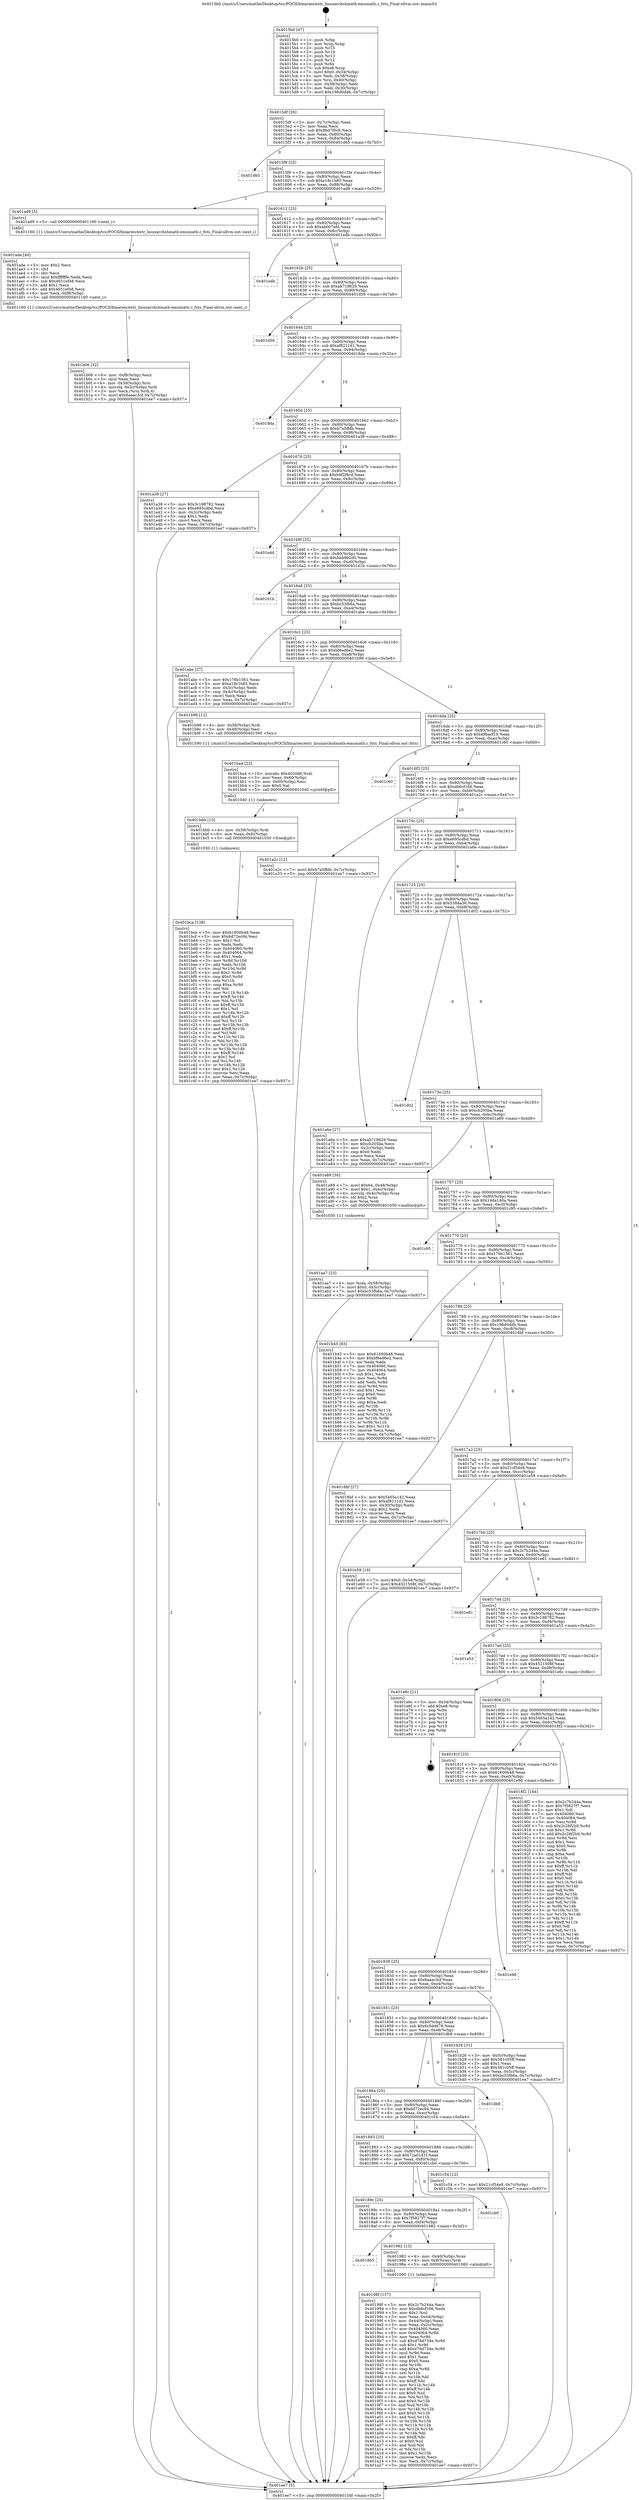 digraph "0x4015b0" {
  label = "0x4015b0 (/mnt/c/Users/mathe/Desktop/tcc/POCII/binaries/extr_linuxarchshmath-emumath.c_fsts_Final-ollvm.out::main(0))"
  labelloc = "t"
  node[shape=record]

  Entry [label="",width=0.3,height=0.3,shape=circle,fillcolor=black,style=filled]
  "0x4015df" [label="{
     0x4015df [26]\l
     | [instrs]\l
     &nbsp;&nbsp;0x4015df \<+3\>: mov -0x7c(%rbp),%eax\l
     &nbsp;&nbsp;0x4015e2 \<+2\>: mov %eax,%ecx\l
     &nbsp;&nbsp;0x4015e4 \<+6\>: sub $0x9bd7f0c9,%ecx\l
     &nbsp;&nbsp;0x4015ea \<+3\>: mov %eax,-0x80(%rbp)\l
     &nbsp;&nbsp;0x4015ed \<+6\>: mov %ecx,-0x84(%rbp)\l
     &nbsp;&nbsp;0x4015f3 \<+6\>: je 0000000000401d65 \<main+0x7b5\>\l
  }"]
  "0x401d65" [label="{
     0x401d65\l
  }", style=dashed]
  "0x4015f9" [label="{
     0x4015f9 [25]\l
     | [instrs]\l
     &nbsp;&nbsp;0x4015f9 \<+5\>: jmp 00000000004015fe \<main+0x4e\>\l
     &nbsp;&nbsp;0x4015fe \<+3\>: mov -0x80(%rbp),%eax\l
     &nbsp;&nbsp;0x401601 \<+5\>: sub $0xa18c1b85,%eax\l
     &nbsp;&nbsp;0x401606 \<+6\>: mov %eax,-0x88(%rbp)\l
     &nbsp;&nbsp;0x40160c \<+6\>: je 0000000000401ad9 \<main+0x529\>\l
  }"]
  Exit [label="",width=0.3,height=0.3,shape=circle,fillcolor=black,style=filled,peripheries=2]
  "0x401ad9" [label="{
     0x401ad9 [5]\l
     | [instrs]\l
     &nbsp;&nbsp;0x401ad9 \<+5\>: call 0000000000401160 \<next_i\>\l
     | [calls]\l
     &nbsp;&nbsp;0x401160 \{1\} (/mnt/c/Users/mathe/Desktop/tcc/POCII/binaries/extr_linuxarchshmath-emumath.c_fsts_Final-ollvm.out::next_i)\l
  }"]
  "0x401612" [label="{
     0x401612 [25]\l
     | [instrs]\l
     &nbsp;&nbsp;0x401612 \<+5\>: jmp 0000000000401617 \<main+0x67\>\l
     &nbsp;&nbsp;0x401617 \<+3\>: mov -0x80(%rbp),%eax\l
     &nbsp;&nbsp;0x40161a \<+5\>: sub $0xab007efd,%eax\l
     &nbsp;&nbsp;0x40161f \<+6\>: mov %eax,-0x8c(%rbp)\l
     &nbsp;&nbsp;0x401625 \<+6\>: je 0000000000401edb \<main+0x92b\>\l
  }"]
  "0x401bca" [label="{
     0x401bca [138]\l
     | [instrs]\l
     &nbsp;&nbsp;0x401bca \<+5\>: mov $0x61600b48,%eax\l
     &nbsp;&nbsp;0x401bcf \<+5\>: mov $0x6d72ec94,%esi\l
     &nbsp;&nbsp;0x401bd4 \<+2\>: mov $0x1,%cl\l
     &nbsp;&nbsp;0x401bd6 \<+2\>: xor %edx,%edx\l
     &nbsp;&nbsp;0x401bd8 \<+8\>: mov 0x404060,%r8d\l
     &nbsp;&nbsp;0x401be0 \<+8\>: mov 0x404064,%r9d\l
     &nbsp;&nbsp;0x401be8 \<+3\>: sub $0x1,%edx\l
     &nbsp;&nbsp;0x401beb \<+3\>: mov %r8d,%r10d\l
     &nbsp;&nbsp;0x401bee \<+3\>: add %edx,%r10d\l
     &nbsp;&nbsp;0x401bf1 \<+4\>: imul %r10d,%r8d\l
     &nbsp;&nbsp;0x401bf5 \<+4\>: and $0x1,%r8d\l
     &nbsp;&nbsp;0x401bf9 \<+4\>: cmp $0x0,%r8d\l
     &nbsp;&nbsp;0x401bfd \<+4\>: sete %r11b\l
     &nbsp;&nbsp;0x401c01 \<+4\>: cmp $0xa,%r9d\l
     &nbsp;&nbsp;0x401c05 \<+3\>: setl %bl\l
     &nbsp;&nbsp;0x401c08 \<+3\>: mov %r11b,%r14b\l
     &nbsp;&nbsp;0x401c0b \<+4\>: xor $0xff,%r14b\l
     &nbsp;&nbsp;0x401c0f \<+3\>: mov %bl,%r15b\l
     &nbsp;&nbsp;0x401c12 \<+4\>: xor $0xff,%r15b\l
     &nbsp;&nbsp;0x401c16 \<+3\>: xor $0x1,%cl\l
     &nbsp;&nbsp;0x401c19 \<+3\>: mov %r14b,%r12b\l
     &nbsp;&nbsp;0x401c1c \<+4\>: and $0xff,%r12b\l
     &nbsp;&nbsp;0x401c20 \<+3\>: and %cl,%r11b\l
     &nbsp;&nbsp;0x401c23 \<+3\>: mov %r15b,%r13b\l
     &nbsp;&nbsp;0x401c26 \<+4\>: and $0xff,%r13b\l
     &nbsp;&nbsp;0x401c2a \<+2\>: and %cl,%bl\l
     &nbsp;&nbsp;0x401c2c \<+3\>: or %r11b,%r12b\l
     &nbsp;&nbsp;0x401c2f \<+3\>: or %bl,%r13b\l
     &nbsp;&nbsp;0x401c32 \<+3\>: xor %r13b,%r12b\l
     &nbsp;&nbsp;0x401c35 \<+3\>: or %r15b,%r14b\l
     &nbsp;&nbsp;0x401c38 \<+4\>: xor $0xff,%r14b\l
     &nbsp;&nbsp;0x401c3c \<+3\>: or $0x1,%cl\l
     &nbsp;&nbsp;0x401c3f \<+3\>: and %cl,%r14b\l
     &nbsp;&nbsp;0x401c42 \<+3\>: or %r14b,%r12b\l
     &nbsp;&nbsp;0x401c45 \<+4\>: test $0x1,%r12b\l
     &nbsp;&nbsp;0x401c49 \<+3\>: cmovne %esi,%eax\l
     &nbsp;&nbsp;0x401c4c \<+3\>: mov %eax,-0x7c(%rbp)\l
     &nbsp;&nbsp;0x401c4f \<+5\>: jmp 0000000000401ee7 \<main+0x937\>\l
  }"]
  "0x401edb" [label="{
     0x401edb\l
  }", style=dashed]
  "0x40162b" [label="{
     0x40162b [25]\l
     | [instrs]\l
     &nbsp;&nbsp;0x40162b \<+5\>: jmp 0000000000401630 \<main+0x80\>\l
     &nbsp;&nbsp;0x401630 \<+3\>: mov -0x80(%rbp),%eax\l
     &nbsp;&nbsp;0x401633 \<+5\>: sub $0xab718629,%eax\l
     &nbsp;&nbsp;0x401638 \<+6\>: mov %eax,-0x90(%rbp)\l
     &nbsp;&nbsp;0x40163e \<+6\>: je 0000000000401d59 \<main+0x7a9\>\l
  }"]
  "0x401bbb" [label="{
     0x401bbb [15]\l
     | [instrs]\l
     &nbsp;&nbsp;0x401bbb \<+4\>: mov -0x58(%rbp),%rdi\l
     &nbsp;&nbsp;0x401bbf \<+6\>: mov %eax,-0xfc(%rbp)\l
     &nbsp;&nbsp;0x401bc5 \<+5\>: call 0000000000401030 \<free@plt\>\l
     | [calls]\l
     &nbsp;&nbsp;0x401030 \{1\} (unknown)\l
  }"]
  "0x401d59" [label="{
     0x401d59\l
  }", style=dashed]
  "0x401644" [label="{
     0x401644 [25]\l
     | [instrs]\l
     &nbsp;&nbsp;0x401644 \<+5\>: jmp 0000000000401649 \<main+0x99\>\l
     &nbsp;&nbsp;0x401649 \<+3\>: mov -0x80(%rbp),%eax\l
     &nbsp;&nbsp;0x40164c \<+5\>: sub $0xaf8211d1,%eax\l
     &nbsp;&nbsp;0x401651 \<+6\>: mov %eax,-0x94(%rbp)\l
     &nbsp;&nbsp;0x401657 \<+6\>: je 00000000004018da \<main+0x32a\>\l
  }"]
  "0x401ba4" [label="{
     0x401ba4 [23]\l
     | [instrs]\l
     &nbsp;&nbsp;0x401ba4 \<+10\>: movabs $0x4020d6,%rdi\l
     &nbsp;&nbsp;0x401bae \<+3\>: mov %eax,-0x60(%rbp)\l
     &nbsp;&nbsp;0x401bb1 \<+3\>: mov -0x60(%rbp),%esi\l
     &nbsp;&nbsp;0x401bb4 \<+2\>: mov $0x0,%al\l
     &nbsp;&nbsp;0x401bb6 \<+5\>: call 0000000000401040 \<printf@plt\>\l
     | [calls]\l
     &nbsp;&nbsp;0x401040 \{1\} (unknown)\l
  }"]
  "0x4018da" [label="{
     0x4018da\l
  }", style=dashed]
  "0x40165d" [label="{
     0x40165d [25]\l
     | [instrs]\l
     &nbsp;&nbsp;0x40165d \<+5\>: jmp 0000000000401662 \<main+0xb2\>\l
     &nbsp;&nbsp;0x401662 \<+3\>: mov -0x80(%rbp),%eax\l
     &nbsp;&nbsp;0x401665 \<+5\>: sub $0xb7a5ffdb,%eax\l
     &nbsp;&nbsp;0x40166a \<+6\>: mov %eax,-0x98(%rbp)\l
     &nbsp;&nbsp;0x401670 \<+6\>: je 0000000000401a38 \<main+0x488\>\l
  }"]
  "0x401b06" [label="{
     0x401b06 [32]\l
     | [instrs]\l
     &nbsp;&nbsp;0x401b06 \<+6\>: mov -0xf8(%rbp),%ecx\l
     &nbsp;&nbsp;0x401b0c \<+3\>: imul %eax,%ecx\l
     &nbsp;&nbsp;0x401b0f \<+4\>: mov -0x58(%rbp),%rsi\l
     &nbsp;&nbsp;0x401b13 \<+4\>: movslq -0x5c(%rbp),%rdi\l
     &nbsp;&nbsp;0x401b17 \<+3\>: mov %ecx,(%rsi,%rdi,4)\l
     &nbsp;&nbsp;0x401b1a \<+7\>: movl $0x6aaac3cf,-0x7c(%rbp)\l
     &nbsp;&nbsp;0x401b21 \<+5\>: jmp 0000000000401ee7 \<main+0x937\>\l
  }"]
  "0x401a38" [label="{
     0x401a38 [27]\l
     | [instrs]\l
     &nbsp;&nbsp;0x401a38 \<+5\>: mov $0x3c198782,%eax\l
     &nbsp;&nbsp;0x401a3d \<+5\>: mov $0xe695cdbd,%ecx\l
     &nbsp;&nbsp;0x401a42 \<+3\>: mov -0x2c(%rbp),%edx\l
     &nbsp;&nbsp;0x401a45 \<+3\>: cmp $0x1,%edx\l
     &nbsp;&nbsp;0x401a48 \<+3\>: cmovl %ecx,%eax\l
     &nbsp;&nbsp;0x401a4b \<+3\>: mov %eax,-0x7c(%rbp)\l
     &nbsp;&nbsp;0x401a4e \<+5\>: jmp 0000000000401ee7 \<main+0x937\>\l
  }"]
  "0x401676" [label="{
     0x401676 [25]\l
     | [instrs]\l
     &nbsp;&nbsp;0x401676 \<+5\>: jmp 000000000040167b \<main+0xcb\>\l
     &nbsp;&nbsp;0x40167b \<+3\>: mov -0x80(%rbp),%eax\l
     &nbsp;&nbsp;0x40167e \<+5\>: sub $0xb9f2f6cd,%eax\l
     &nbsp;&nbsp;0x401683 \<+6\>: mov %eax,-0x9c(%rbp)\l
     &nbsp;&nbsp;0x401689 \<+6\>: je 0000000000401e4d \<main+0x89d\>\l
  }"]
  "0x401ade" [label="{
     0x401ade [40]\l
     | [instrs]\l
     &nbsp;&nbsp;0x401ade \<+5\>: mov $0x2,%ecx\l
     &nbsp;&nbsp;0x401ae3 \<+1\>: cltd\l
     &nbsp;&nbsp;0x401ae4 \<+2\>: idiv %ecx\l
     &nbsp;&nbsp;0x401ae6 \<+6\>: imul $0xfffffffe,%edx,%ecx\l
     &nbsp;&nbsp;0x401aec \<+6\>: sub $0x4651ef48,%ecx\l
     &nbsp;&nbsp;0x401af2 \<+3\>: add $0x1,%ecx\l
     &nbsp;&nbsp;0x401af5 \<+6\>: add $0x4651ef48,%ecx\l
     &nbsp;&nbsp;0x401afb \<+6\>: mov %ecx,-0xf8(%rbp)\l
     &nbsp;&nbsp;0x401b01 \<+5\>: call 0000000000401160 \<next_i\>\l
     | [calls]\l
     &nbsp;&nbsp;0x401160 \{1\} (/mnt/c/Users/mathe/Desktop/tcc/POCII/binaries/extr_linuxarchshmath-emumath.c_fsts_Final-ollvm.out::next_i)\l
  }"]
  "0x401e4d" [label="{
     0x401e4d\l
  }", style=dashed]
  "0x40168f" [label="{
     0x40168f [25]\l
     | [instrs]\l
     &nbsp;&nbsp;0x40168f \<+5\>: jmp 0000000000401694 \<main+0xe4\>\l
     &nbsp;&nbsp;0x401694 \<+3\>: mov -0x80(%rbp),%eax\l
     &nbsp;&nbsp;0x401697 \<+5\>: sub $0xbbb9b2d0,%eax\l
     &nbsp;&nbsp;0x40169c \<+6\>: mov %eax,-0xa0(%rbp)\l
     &nbsp;&nbsp;0x4016a2 \<+6\>: je 0000000000401d1b \<main+0x76b\>\l
  }"]
  "0x401aa7" [label="{
     0x401aa7 [23]\l
     | [instrs]\l
     &nbsp;&nbsp;0x401aa7 \<+4\>: mov %rax,-0x58(%rbp)\l
     &nbsp;&nbsp;0x401aab \<+7\>: movl $0x0,-0x5c(%rbp)\l
     &nbsp;&nbsp;0x401ab2 \<+7\>: movl $0xbc53fb6a,-0x7c(%rbp)\l
     &nbsp;&nbsp;0x401ab9 \<+5\>: jmp 0000000000401ee7 \<main+0x937\>\l
  }"]
  "0x401d1b" [label="{
     0x401d1b\l
  }", style=dashed]
  "0x4016a8" [label="{
     0x4016a8 [25]\l
     | [instrs]\l
     &nbsp;&nbsp;0x4016a8 \<+5\>: jmp 00000000004016ad \<main+0xfd\>\l
     &nbsp;&nbsp;0x4016ad \<+3\>: mov -0x80(%rbp),%eax\l
     &nbsp;&nbsp;0x4016b0 \<+5\>: sub $0xbc53fb6a,%eax\l
     &nbsp;&nbsp;0x4016b5 \<+6\>: mov %eax,-0xa4(%rbp)\l
     &nbsp;&nbsp;0x4016bb \<+6\>: je 0000000000401abe \<main+0x50e\>\l
  }"]
  "0x40198f" [label="{
     0x40198f [157]\l
     | [instrs]\l
     &nbsp;&nbsp;0x40198f \<+5\>: mov $0x2c7b244a,%ecx\l
     &nbsp;&nbsp;0x401994 \<+5\>: mov $0xdb6cf166,%edx\l
     &nbsp;&nbsp;0x401999 \<+3\>: mov $0x1,%sil\l
     &nbsp;&nbsp;0x40199c \<+3\>: mov %eax,-0x44(%rbp)\l
     &nbsp;&nbsp;0x40199f \<+3\>: mov -0x44(%rbp),%eax\l
     &nbsp;&nbsp;0x4019a2 \<+3\>: mov %eax,-0x2c(%rbp)\l
     &nbsp;&nbsp;0x4019a5 \<+7\>: mov 0x404060,%eax\l
     &nbsp;&nbsp;0x4019ac \<+8\>: mov 0x404064,%r8d\l
     &nbsp;&nbsp;0x4019b4 \<+3\>: mov %eax,%r9d\l
     &nbsp;&nbsp;0x4019b7 \<+7\>: sub $0xd78d734e,%r9d\l
     &nbsp;&nbsp;0x4019be \<+4\>: sub $0x1,%r9d\l
     &nbsp;&nbsp;0x4019c2 \<+7\>: add $0xd78d734e,%r9d\l
     &nbsp;&nbsp;0x4019c9 \<+4\>: imul %r9d,%eax\l
     &nbsp;&nbsp;0x4019cd \<+3\>: and $0x1,%eax\l
     &nbsp;&nbsp;0x4019d0 \<+3\>: cmp $0x0,%eax\l
     &nbsp;&nbsp;0x4019d3 \<+4\>: sete %r10b\l
     &nbsp;&nbsp;0x4019d7 \<+4\>: cmp $0xa,%r8d\l
     &nbsp;&nbsp;0x4019db \<+4\>: setl %r11b\l
     &nbsp;&nbsp;0x4019df \<+3\>: mov %r10b,%bl\l
     &nbsp;&nbsp;0x4019e2 \<+3\>: xor $0xff,%bl\l
     &nbsp;&nbsp;0x4019e5 \<+3\>: mov %r11b,%r14b\l
     &nbsp;&nbsp;0x4019e8 \<+4\>: xor $0xff,%r14b\l
     &nbsp;&nbsp;0x4019ec \<+4\>: xor $0x0,%sil\l
     &nbsp;&nbsp;0x4019f0 \<+3\>: mov %bl,%r15b\l
     &nbsp;&nbsp;0x4019f3 \<+4\>: and $0x0,%r15b\l
     &nbsp;&nbsp;0x4019f7 \<+3\>: and %sil,%r10b\l
     &nbsp;&nbsp;0x4019fa \<+3\>: mov %r14b,%r12b\l
     &nbsp;&nbsp;0x4019fd \<+4\>: and $0x0,%r12b\l
     &nbsp;&nbsp;0x401a01 \<+3\>: and %sil,%r11b\l
     &nbsp;&nbsp;0x401a04 \<+3\>: or %r10b,%r15b\l
     &nbsp;&nbsp;0x401a07 \<+3\>: or %r11b,%r12b\l
     &nbsp;&nbsp;0x401a0a \<+3\>: xor %r12b,%r15b\l
     &nbsp;&nbsp;0x401a0d \<+3\>: or %r14b,%bl\l
     &nbsp;&nbsp;0x401a10 \<+3\>: xor $0xff,%bl\l
     &nbsp;&nbsp;0x401a13 \<+4\>: or $0x0,%sil\l
     &nbsp;&nbsp;0x401a17 \<+3\>: and %sil,%bl\l
     &nbsp;&nbsp;0x401a1a \<+3\>: or %bl,%r15b\l
     &nbsp;&nbsp;0x401a1d \<+4\>: test $0x1,%r15b\l
     &nbsp;&nbsp;0x401a21 \<+3\>: cmovne %edx,%ecx\l
     &nbsp;&nbsp;0x401a24 \<+3\>: mov %ecx,-0x7c(%rbp)\l
     &nbsp;&nbsp;0x401a27 \<+5\>: jmp 0000000000401ee7 \<main+0x937\>\l
  }"]
  "0x401abe" [label="{
     0x401abe [27]\l
     | [instrs]\l
     &nbsp;&nbsp;0x401abe \<+5\>: mov $0x176b1561,%eax\l
     &nbsp;&nbsp;0x401ac3 \<+5\>: mov $0xa18c1b85,%ecx\l
     &nbsp;&nbsp;0x401ac8 \<+3\>: mov -0x5c(%rbp),%edx\l
     &nbsp;&nbsp;0x401acb \<+3\>: cmp -0x4c(%rbp),%edx\l
     &nbsp;&nbsp;0x401ace \<+3\>: cmovl %ecx,%eax\l
     &nbsp;&nbsp;0x401ad1 \<+3\>: mov %eax,-0x7c(%rbp)\l
     &nbsp;&nbsp;0x401ad4 \<+5\>: jmp 0000000000401ee7 \<main+0x937\>\l
  }"]
  "0x4016c1" [label="{
     0x4016c1 [25]\l
     | [instrs]\l
     &nbsp;&nbsp;0x4016c1 \<+5\>: jmp 00000000004016c6 \<main+0x116\>\l
     &nbsp;&nbsp;0x4016c6 \<+3\>: mov -0x80(%rbp),%eax\l
     &nbsp;&nbsp;0x4016c9 \<+5\>: sub $0xbf6ed6e2,%eax\l
     &nbsp;&nbsp;0x4016ce \<+6\>: mov %eax,-0xa8(%rbp)\l
     &nbsp;&nbsp;0x4016d4 \<+6\>: je 0000000000401b98 \<main+0x5e8\>\l
  }"]
  "0x4018b5" [label="{
     0x4018b5\l
  }", style=dashed]
  "0x401b98" [label="{
     0x401b98 [12]\l
     | [instrs]\l
     &nbsp;&nbsp;0x401b98 \<+4\>: mov -0x58(%rbp),%rdi\l
     &nbsp;&nbsp;0x401b9c \<+3\>: mov -0x48(%rbp),%esi\l
     &nbsp;&nbsp;0x401b9f \<+5\>: call 0000000000401590 \<fsts\>\l
     | [calls]\l
     &nbsp;&nbsp;0x401590 \{1\} (/mnt/c/Users/mathe/Desktop/tcc/POCII/binaries/extr_linuxarchshmath-emumath.c_fsts_Final-ollvm.out::fsts)\l
  }"]
  "0x4016da" [label="{
     0x4016da [25]\l
     | [instrs]\l
     &nbsp;&nbsp;0x4016da \<+5\>: jmp 00000000004016df \<main+0x12f\>\l
     &nbsp;&nbsp;0x4016df \<+3\>: mov -0x80(%rbp),%eax\l
     &nbsp;&nbsp;0x4016e2 \<+5\>: sub $0xd9bacf19,%eax\l
     &nbsp;&nbsp;0x4016e7 \<+6\>: mov %eax,-0xac(%rbp)\l
     &nbsp;&nbsp;0x4016ed \<+6\>: je 0000000000401c60 \<main+0x6b0\>\l
  }"]
  "0x401982" [label="{
     0x401982 [13]\l
     | [instrs]\l
     &nbsp;&nbsp;0x401982 \<+4\>: mov -0x40(%rbp),%rax\l
     &nbsp;&nbsp;0x401986 \<+4\>: mov 0x8(%rax),%rdi\l
     &nbsp;&nbsp;0x40198a \<+5\>: call 0000000000401060 \<atoi@plt\>\l
     | [calls]\l
     &nbsp;&nbsp;0x401060 \{1\} (unknown)\l
  }"]
  "0x401c60" [label="{
     0x401c60\l
  }", style=dashed]
  "0x4016f3" [label="{
     0x4016f3 [25]\l
     | [instrs]\l
     &nbsp;&nbsp;0x4016f3 \<+5\>: jmp 00000000004016f8 \<main+0x148\>\l
     &nbsp;&nbsp;0x4016f8 \<+3\>: mov -0x80(%rbp),%eax\l
     &nbsp;&nbsp;0x4016fb \<+5\>: sub $0xdb6cf166,%eax\l
     &nbsp;&nbsp;0x401700 \<+6\>: mov %eax,-0xb0(%rbp)\l
     &nbsp;&nbsp;0x401706 \<+6\>: je 0000000000401a2c \<main+0x47c\>\l
  }"]
  "0x40189c" [label="{
     0x40189c [25]\l
     | [instrs]\l
     &nbsp;&nbsp;0x40189c \<+5\>: jmp 00000000004018a1 \<main+0x2f1\>\l
     &nbsp;&nbsp;0x4018a1 \<+3\>: mov -0x80(%rbp),%eax\l
     &nbsp;&nbsp;0x4018a4 \<+5\>: sub $0x7f5827f7,%eax\l
     &nbsp;&nbsp;0x4018a9 \<+6\>: mov %eax,-0xf4(%rbp)\l
     &nbsp;&nbsp;0x4018af \<+6\>: je 0000000000401982 \<main+0x3d2\>\l
  }"]
  "0x401a2c" [label="{
     0x401a2c [12]\l
     | [instrs]\l
     &nbsp;&nbsp;0x401a2c \<+7\>: movl $0xb7a5ffdb,-0x7c(%rbp)\l
     &nbsp;&nbsp;0x401a33 \<+5\>: jmp 0000000000401ee7 \<main+0x937\>\l
  }"]
  "0x40170c" [label="{
     0x40170c [25]\l
     | [instrs]\l
     &nbsp;&nbsp;0x40170c \<+5\>: jmp 0000000000401711 \<main+0x161\>\l
     &nbsp;&nbsp;0x401711 \<+3\>: mov -0x80(%rbp),%eax\l
     &nbsp;&nbsp;0x401714 \<+5\>: sub $0xe695cdbd,%eax\l
     &nbsp;&nbsp;0x401719 \<+6\>: mov %eax,-0xb4(%rbp)\l
     &nbsp;&nbsp;0x40171f \<+6\>: je 0000000000401a6e \<main+0x4be\>\l
  }"]
  "0x401cb0" [label="{
     0x401cb0\l
  }", style=dashed]
  "0x401a6e" [label="{
     0x401a6e [27]\l
     | [instrs]\l
     &nbsp;&nbsp;0x401a6e \<+5\>: mov $0xab718629,%eax\l
     &nbsp;&nbsp;0x401a73 \<+5\>: mov $0xcb205ba,%ecx\l
     &nbsp;&nbsp;0x401a78 \<+3\>: mov -0x2c(%rbp),%edx\l
     &nbsp;&nbsp;0x401a7b \<+3\>: cmp $0x0,%edx\l
     &nbsp;&nbsp;0x401a7e \<+3\>: cmove %ecx,%eax\l
     &nbsp;&nbsp;0x401a81 \<+3\>: mov %eax,-0x7c(%rbp)\l
     &nbsp;&nbsp;0x401a84 \<+5\>: jmp 0000000000401ee7 \<main+0x937\>\l
  }"]
  "0x401725" [label="{
     0x401725 [25]\l
     | [instrs]\l
     &nbsp;&nbsp;0x401725 \<+5\>: jmp 000000000040172a \<main+0x17a\>\l
     &nbsp;&nbsp;0x40172a \<+3\>: mov -0x80(%rbp),%eax\l
     &nbsp;&nbsp;0x40172d \<+5\>: sub $0x5384a36,%eax\l
     &nbsp;&nbsp;0x401732 \<+6\>: mov %eax,-0xb8(%rbp)\l
     &nbsp;&nbsp;0x401738 \<+6\>: je 0000000000401d02 \<main+0x752\>\l
  }"]
  "0x401883" [label="{
     0x401883 [25]\l
     | [instrs]\l
     &nbsp;&nbsp;0x401883 \<+5\>: jmp 0000000000401888 \<main+0x2d8\>\l
     &nbsp;&nbsp;0x401888 \<+3\>: mov -0x80(%rbp),%eax\l
     &nbsp;&nbsp;0x40188b \<+5\>: sub $0x72a01d1f,%eax\l
     &nbsp;&nbsp;0x401890 \<+6\>: mov %eax,-0xf0(%rbp)\l
     &nbsp;&nbsp;0x401896 \<+6\>: je 0000000000401cb0 \<main+0x700\>\l
  }"]
  "0x401d02" [label="{
     0x401d02\l
  }", style=dashed]
  "0x40173e" [label="{
     0x40173e [25]\l
     | [instrs]\l
     &nbsp;&nbsp;0x40173e \<+5\>: jmp 0000000000401743 \<main+0x193\>\l
     &nbsp;&nbsp;0x401743 \<+3\>: mov -0x80(%rbp),%eax\l
     &nbsp;&nbsp;0x401746 \<+5\>: sub $0xcb205ba,%eax\l
     &nbsp;&nbsp;0x40174b \<+6\>: mov %eax,-0xbc(%rbp)\l
     &nbsp;&nbsp;0x401751 \<+6\>: je 0000000000401a89 \<main+0x4d9\>\l
  }"]
  "0x401c54" [label="{
     0x401c54 [12]\l
     | [instrs]\l
     &nbsp;&nbsp;0x401c54 \<+7\>: movl $0x21cf54e8,-0x7c(%rbp)\l
     &nbsp;&nbsp;0x401c5b \<+5\>: jmp 0000000000401ee7 \<main+0x937\>\l
  }"]
  "0x401a89" [label="{
     0x401a89 [30]\l
     | [instrs]\l
     &nbsp;&nbsp;0x401a89 \<+7\>: movl $0x64,-0x48(%rbp)\l
     &nbsp;&nbsp;0x401a90 \<+7\>: movl $0x1,-0x4c(%rbp)\l
     &nbsp;&nbsp;0x401a97 \<+4\>: movslq -0x4c(%rbp),%rax\l
     &nbsp;&nbsp;0x401a9b \<+4\>: shl $0x2,%rax\l
     &nbsp;&nbsp;0x401a9f \<+3\>: mov %rax,%rdi\l
     &nbsp;&nbsp;0x401aa2 \<+5\>: call 0000000000401050 \<malloc@plt\>\l
     | [calls]\l
     &nbsp;&nbsp;0x401050 \{1\} (unknown)\l
  }"]
  "0x401757" [label="{
     0x401757 [25]\l
     | [instrs]\l
     &nbsp;&nbsp;0x401757 \<+5\>: jmp 000000000040175c \<main+0x1ac\>\l
     &nbsp;&nbsp;0x40175c \<+3\>: mov -0x80(%rbp),%eax\l
     &nbsp;&nbsp;0x40175f \<+5\>: sub $0x14da140a,%eax\l
     &nbsp;&nbsp;0x401764 \<+6\>: mov %eax,-0xc0(%rbp)\l
     &nbsp;&nbsp;0x40176a \<+6\>: je 0000000000401c95 \<main+0x6e5\>\l
  }"]
  "0x40186a" [label="{
     0x40186a [25]\l
     | [instrs]\l
     &nbsp;&nbsp;0x40186a \<+5\>: jmp 000000000040186f \<main+0x2bf\>\l
     &nbsp;&nbsp;0x40186f \<+3\>: mov -0x80(%rbp),%eax\l
     &nbsp;&nbsp;0x401872 \<+5\>: sub $0x6d72ec94,%eax\l
     &nbsp;&nbsp;0x401877 \<+6\>: mov %eax,-0xec(%rbp)\l
     &nbsp;&nbsp;0x40187d \<+6\>: je 0000000000401c54 \<main+0x6a4\>\l
  }"]
  "0x401c95" [label="{
     0x401c95\l
  }", style=dashed]
  "0x401770" [label="{
     0x401770 [25]\l
     | [instrs]\l
     &nbsp;&nbsp;0x401770 \<+5\>: jmp 0000000000401775 \<main+0x1c5\>\l
     &nbsp;&nbsp;0x401775 \<+3\>: mov -0x80(%rbp),%eax\l
     &nbsp;&nbsp;0x401778 \<+5\>: sub $0x176b1561,%eax\l
     &nbsp;&nbsp;0x40177d \<+6\>: mov %eax,-0xc4(%rbp)\l
     &nbsp;&nbsp;0x401783 \<+6\>: je 0000000000401b45 \<main+0x595\>\l
  }"]
  "0x401db8" [label="{
     0x401db8\l
  }", style=dashed]
  "0x401b45" [label="{
     0x401b45 [83]\l
     | [instrs]\l
     &nbsp;&nbsp;0x401b45 \<+5\>: mov $0x61600b48,%eax\l
     &nbsp;&nbsp;0x401b4a \<+5\>: mov $0xbf6ed6e2,%ecx\l
     &nbsp;&nbsp;0x401b4f \<+2\>: xor %edx,%edx\l
     &nbsp;&nbsp;0x401b51 \<+7\>: mov 0x404060,%esi\l
     &nbsp;&nbsp;0x401b58 \<+7\>: mov 0x404064,%edi\l
     &nbsp;&nbsp;0x401b5f \<+3\>: sub $0x1,%edx\l
     &nbsp;&nbsp;0x401b62 \<+3\>: mov %esi,%r8d\l
     &nbsp;&nbsp;0x401b65 \<+3\>: add %edx,%r8d\l
     &nbsp;&nbsp;0x401b68 \<+4\>: imul %r8d,%esi\l
     &nbsp;&nbsp;0x401b6c \<+3\>: and $0x1,%esi\l
     &nbsp;&nbsp;0x401b6f \<+3\>: cmp $0x0,%esi\l
     &nbsp;&nbsp;0x401b72 \<+4\>: sete %r9b\l
     &nbsp;&nbsp;0x401b76 \<+3\>: cmp $0xa,%edi\l
     &nbsp;&nbsp;0x401b79 \<+4\>: setl %r10b\l
     &nbsp;&nbsp;0x401b7d \<+3\>: mov %r9b,%r11b\l
     &nbsp;&nbsp;0x401b80 \<+3\>: and %r10b,%r11b\l
     &nbsp;&nbsp;0x401b83 \<+3\>: xor %r10b,%r9b\l
     &nbsp;&nbsp;0x401b86 \<+3\>: or %r9b,%r11b\l
     &nbsp;&nbsp;0x401b89 \<+4\>: test $0x1,%r11b\l
     &nbsp;&nbsp;0x401b8d \<+3\>: cmovne %ecx,%eax\l
     &nbsp;&nbsp;0x401b90 \<+3\>: mov %eax,-0x7c(%rbp)\l
     &nbsp;&nbsp;0x401b93 \<+5\>: jmp 0000000000401ee7 \<main+0x937\>\l
  }"]
  "0x401789" [label="{
     0x401789 [25]\l
     | [instrs]\l
     &nbsp;&nbsp;0x401789 \<+5\>: jmp 000000000040178e \<main+0x1de\>\l
     &nbsp;&nbsp;0x40178e \<+3\>: mov -0x80(%rbp),%eax\l
     &nbsp;&nbsp;0x401791 \<+5\>: sub $0x196d0ddb,%eax\l
     &nbsp;&nbsp;0x401796 \<+6\>: mov %eax,-0xc8(%rbp)\l
     &nbsp;&nbsp;0x40179c \<+6\>: je 00000000004018bf \<main+0x30f\>\l
  }"]
  "0x401851" [label="{
     0x401851 [25]\l
     | [instrs]\l
     &nbsp;&nbsp;0x401851 \<+5\>: jmp 0000000000401856 \<main+0x2a6\>\l
     &nbsp;&nbsp;0x401856 \<+3\>: mov -0x80(%rbp),%eax\l
     &nbsp;&nbsp;0x401859 \<+5\>: sub $0x6c5dd678,%eax\l
     &nbsp;&nbsp;0x40185e \<+6\>: mov %eax,-0xe8(%rbp)\l
     &nbsp;&nbsp;0x401864 \<+6\>: je 0000000000401db8 \<main+0x808\>\l
  }"]
  "0x4018bf" [label="{
     0x4018bf [27]\l
     | [instrs]\l
     &nbsp;&nbsp;0x4018bf \<+5\>: mov $0x5465a142,%eax\l
     &nbsp;&nbsp;0x4018c4 \<+5\>: mov $0xaf8211d1,%ecx\l
     &nbsp;&nbsp;0x4018c9 \<+3\>: mov -0x30(%rbp),%edx\l
     &nbsp;&nbsp;0x4018cc \<+3\>: cmp $0x2,%edx\l
     &nbsp;&nbsp;0x4018cf \<+3\>: cmovne %ecx,%eax\l
     &nbsp;&nbsp;0x4018d2 \<+3\>: mov %eax,-0x7c(%rbp)\l
     &nbsp;&nbsp;0x4018d5 \<+5\>: jmp 0000000000401ee7 \<main+0x937\>\l
  }"]
  "0x4017a2" [label="{
     0x4017a2 [25]\l
     | [instrs]\l
     &nbsp;&nbsp;0x4017a2 \<+5\>: jmp 00000000004017a7 \<main+0x1f7\>\l
     &nbsp;&nbsp;0x4017a7 \<+3\>: mov -0x80(%rbp),%eax\l
     &nbsp;&nbsp;0x4017aa \<+5\>: sub $0x21cf54e8,%eax\l
     &nbsp;&nbsp;0x4017af \<+6\>: mov %eax,-0xcc(%rbp)\l
     &nbsp;&nbsp;0x4017b5 \<+6\>: je 0000000000401e59 \<main+0x8a9\>\l
  }"]
  "0x401ee7" [label="{
     0x401ee7 [5]\l
     | [instrs]\l
     &nbsp;&nbsp;0x401ee7 \<+5\>: jmp 00000000004015df \<main+0x2f\>\l
  }"]
  "0x4015b0" [label="{
     0x4015b0 [47]\l
     | [instrs]\l
     &nbsp;&nbsp;0x4015b0 \<+1\>: push %rbp\l
     &nbsp;&nbsp;0x4015b1 \<+3\>: mov %rsp,%rbp\l
     &nbsp;&nbsp;0x4015b4 \<+2\>: push %r15\l
     &nbsp;&nbsp;0x4015b6 \<+2\>: push %r14\l
     &nbsp;&nbsp;0x4015b8 \<+2\>: push %r13\l
     &nbsp;&nbsp;0x4015ba \<+2\>: push %r12\l
     &nbsp;&nbsp;0x4015bc \<+1\>: push %rbx\l
     &nbsp;&nbsp;0x4015bd \<+7\>: sub $0xe8,%rsp\l
     &nbsp;&nbsp;0x4015c4 \<+7\>: movl $0x0,-0x34(%rbp)\l
     &nbsp;&nbsp;0x4015cb \<+3\>: mov %edi,-0x38(%rbp)\l
     &nbsp;&nbsp;0x4015ce \<+4\>: mov %rsi,-0x40(%rbp)\l
     &nbsp;&nbsp;0x4015d2 \<+3\>: mov -0x38(%rbp),%edi\l
     &nbsp;&nbsp;0x4015d5 \<+3\>: mov %edi,-0x30(%rbp)\l
     &nbsp;&nbsp;0x4015d8 \<+7\>: movl $0x196d0ddb,-0x7c(%rbp)\l
  }"]
  "0x401b26" [label="{
     0x401b26 [31]\l
     | [instrs]\l
     &nbsp;&nbsp;0x401b26 \<+3\>: mov -0x5c(%rbp),%eax\l
     &nbsp;&nbsp;0x401b29 \<+5\>: add $0x381c05ff,%eax\l
     &nbsp;&nbsp;0x401b2e \<+3\>: add $0x1,%eax\l
     &nbsp;&nbsp;0x401b31 \<+5\>: sub $0x381c05ff,%eax\l
     &nbsp;&nbsp;0x401b36 \<+3\>: mov %eax,-0x5c(%rbp)\l
     &nbsp;&nbsp;0x401b39 \<+7\>: movl $0xbc53fb6a,-0x7c(%rbp)\l
     &nbsp;&nbsp;0x401b40 \<+5\>: jmp 0000000000401ee7 \<main+0x937\>\l
  }"]
  "0x401e59" [label="{
     0x401e59 [19]\l
     | [instrs]\l
     &nbsp;&nbsp;0x401e59 \<+7\>: movl $0x0,-0x34(%rbp)\l
     &nbsp;&nbsp;0x401e60 \<+7\>: movl $0x4521508f,-0x7c(%rbp)\l
     &nbsp;&nbsp;0x401e67 \<+5\>: jmp 0000000000401ee7 \<main+0x937\>\l
  }"]
  "0x4017bb" [label="{
     0x4017bb [25]\l
     | [instrs]\l
     &nbsp;&nbsp;0x4017bb \<+5\>: jmp 00000000004017c0 \<main+0x210\>\l
     &nbsp;&nbsp;0x4017c0 \<+3\>: mov -0x80(%rbp),%eax\l
     &nbsp;&nbsp;0x4017c3 \<+5\>: sub $0x2c7b244a,%eax\l
     &nbsp;&nbsp;0x4017c8 \<+6\>: mov %eax,-0xd0(%rbp)\l
     &nbsp;&nbsp;0x4017ce \<+6\>: je 0000000000401e81 \<main+0x8d1\>\l
  }"]
  "0x401838" [label="{
     0x401838 [25]\l
     | [instrs]\l
     &nbsp;&nbsp;0x401838 \<+5\>: jmp 000000000040183d \<main+0x28d\>\l
     &nbsp;&nbsp;0x40183d \<+3\>: mov -0x80(%rbp),%eax\l
     &nbsp;&nbsp;0x401840 \<+5\>: sub $0x6aaac3cf,%eax\l
     &nbsp;&nbsp;0x401845 \<+6\>: mov %eax,-0xe4(%rbp)\l
     &nbsp;&nbsp;0x40184b \<+6\>: je 0000000000401b26 \<main+0x576\>\l
  }"]
  "0x401e81" [label="{
     0x401e81\l
  }", style=dashed]
  "0x4017d4" [label="{
     0x4017d4 [25]\l
     | [instrs]\l
     &nbsp;&nbsp;0x4017d4 \<+5\>: jmp 00000000004017d9 \<main+0x229\>\l
     &nbsp;&nbsp;0x4017d9 \<+3\>: mov -0x80(%rbp),%eax\l
     &nbsp;&nbsp;0x4017dc \<+5\>: sub $0x3c198782,%eax\l
     &nbsp;&nbsp;0x4017e1 \<+6\>: mov %eax,-0xd4(%rbp)\l
     &nbsp;&nbsp;0x4017e7 \<+6\>: je 0000000000401a53 \<main+0x4a3\>\l
  }"]
  "0x401e9d" [label="{
     0x401e9d\l
  }", style=dashed]
  "0x401a53" [label="{
     0x401a53\l
  }", style=dashed]
  "0x4017ed" [label="{
     0x4017ed [25]\l
     | [instrs]\l
     &nbsp;&nbsp;0x4017ed \<+5\>: jmp 00000000004017f2 \<main+0x242\>\l
     &nbsp;&nbsp;0x4017f2 \<+3\>: mov -0x80(%rbp),%eax\l
     &nbsp;&nbsp;0x4017f5 \<+5\>: sub $0x4521508f,%eax\l
     &nbsp;&nbsp;0x4017fa \<+6\>: mov %eax,-0xd8(%rbp)\l
     &nbsp;&nbsp;0x401800 \<+6\>: je 0000000000401e6c \<main+0x8bc\>\l
  }"]
  "0x40181f" [label="{
     0x40181f [25]\l
     | [instrs]\l
     &nbsp;&nbsp;0x40181f \<+5\>: jmp 0000000000401824 \<main+0x274\>\l
     &nbsp;&nbsp;0x401824 \<+3\>: mov -0x80(%rbp),%eax\l
     &nbsp;&nbsp;0x401827 \<+5\>: sub $0x61600b48,%eax\l
     &nbsp;&nbsp;0x40182c \<+6\>: mov %eax,-0xe0(%rbp)\l
     &nbsp;&nbsp;0x401832 \<+6\>: je 0000000000401e9d \<main+0x8ed\>\l
  }"]
  "0x401e6c" [label="{
     0x401e6c [21]\l
     | [instrs]\l
     &nbsp;&nbsp;0x401e6c \<+3\>: mov -0x34(%rbp),%eax\l
     &nbsp;&nbsp;0x401e6f \<+7\>: add $0xe8,%rsp\l
     &nbsp;&nbsp;0x401e76 \<+1\>: pop %rbx\l
     &nbsp;&nbsp;0x401e77 \<+2\>: pop %r12\l
     &nbsp;&nbsp;0x401e79 \<+2\>: pop %r13\l
     &nbsp;&nbsp;0x401e7b \<+2\>: pop %r14\l
     &nbsp;&nbsp;0x401e7d \<+2\>: pop %r15\l
     &nbsp;&nbsp;0x401e7f \<+1\>: pop %rbp\l
     &nbsp;&nbsp;0x401e80 \<+1\>: ret\l
  }"]
  "0x401806" [label="{
     0x401806 [25]\l
     | [instrs]\l
     &nbsp;&nbsp;0x401806 \<+5\>: jmp 000000000040180b \<main+0x25b\>\l
     &nbsp;&nbsp;0x40180b \<+3\>: mov -0x80(%rbp),%eax\l
     &nbsp;&nbsp;0x40180e \<+5\>: sub $0x5465a142,%eax\l
     &nbsp;&nbsp;0x401813 \<+6\>: mov %eax,-0xdc(%rbp)\l
     &nbsp;&nbsp;0x401819 \<+6\>: je 00000000004018f2 \<main+0x342\>\l
  }"]
  "0x4018f2" [label="{
     0x4018f2 [144]\l
     | [instrs]\l
     &nbsp;&nbsp;0x4018f2 \<+5\>: mov $0x2c7b244a,%eax\l
     &nbsp;&nbsp;0x4018f7 \<+5\>: mov $0x7f5827f7,%ecx\l
     &nbsp;&nbsp;0x4018fc \<+2\>: mov $0x1,%dl\l
     &nbsp;&nbsp;0x4018fe \<+7\>: mov 0x404060,%esi\l
     &nbsp;&nbsp;0x401905 \<+7\>: mov 0x404064,%edi\l
     &nbsp;&nbsp;0x40190c \<+3\>: mov %esi,%r8d\l
     &nbsp;&nbsp;0x40190f \<+7\>: sub $0x2c28f2b9,%r8d\l
     &nbsp;&nbsp;0x401916 \<+4\>: sub $0x1,%r8d\l
     &nbsp;&nbsp;0x40191a \<+7\>: add $0x2c28f2b9,%r8d\l
     &nbsp;&nbsp;0x401921 \<+4\>: imul %r8d,%esi\l
     &nbsp;&nbsp;0x401925 \<+3\>: and $0x1,%esi\l
     &nbsp;&nbsp;0x401928 \<+3\>: cmp $0x0,%esi\l
     &nbsp;&nbsp;0x40192b \<+4\>: sete %r9b\l
     &nbsp;&nbsp;0x40192f \<+3\>: cmp $0xa,%edi\l
     &nbsp;&nbsp;0x401932 \<+4\>: setl %r10b\l
     &nbsp;&nbsp;0x401936 \<+3\>: mov %r9b,%r11b\l
     &nbsp;&nbsp;0x401939 \<+4\>: xor $0xff,%r11b\l
     &nbsp;&nbsp;0x40193d \<+3\>: mov %r10b,%bl\l
     &nbsp;&nbsp;0x401940 \<+3\>: xor $0xff,%bl\l
     &nbsp;&nbsp;0x401943 \<+3\>: xor $0x0,%dl\l
     &nbsp;&nbsp;0x401946 \<+3\>: mov %r11b,%r14b\l
     &nbsp;&nbsp;0x401949 \<+4\>: and $0x0,%r14b\l
     &nbsp;&nbsp;0x40194d \<+3\>: and %dl,%r9b\l
     &nbsp;&nbsp;0x401950 \<+3\>: mov %bl,%r15b\l
     &nbsp;&nbsp;0x401953 \<+4\>: and $0x0,%r15b\l
     &nbsp;&nbsp;0x401957 \<+3\>: and %dl,%r10b\l
     &nbsp;&nbsp;0x40195a \<+3\>: or %r9b,%r14b\l
     &nbsp;&nbsp;0x40195d \<+3\>: or %r10b,%r15b\l
     &nbsp;&nbsp;0x401960 \<+3\>: xor %r15b,%r14b\l
     &nbsp;&nbsp;0x401963 \<+3\>: or %bl,%r11b\l
     &nbsp;&nbsp;0x401966 \<+4\>: xor $0xff,%r11b\l
     &nbsp;&nbsp;0x40196a \<+3\>: or $0x0,%dl\l
     &nbsp;&nbsp;0x40196d \<+3\>: and %dl,%r11b\l
     &nbsp;&nbsp;0x401970 \<+3\>: or %r11b,%r14b\l
     &nbsp;&nbsp;0x401973 \<+4\>: test $0x1,%r14b\l
     &nbsp;&nbsp;0x401977 \<+3\>: cmovne %ecx,%eax\l
     &nbsp;&nbsp;0x40197a \<+3\>: mov %eax,-0x7c(%rbp)\l
     &nbsp;&nbsp;0x40197d \<+5\>: jmp 0000000000401ee7 \<main+0x937\>\l
  }"]
  Entry -> "0x4015b0" [label=" 1"]
  "0x4015df" -> "0x401d65" [label=" 0"]
  "0x4015df" -> "0x4015f9" [label=" 16"]
  "0x401e6c" -> Exit [label=" 1"]
  "0x4015f9" -> "0x401ad9" [label=" 1"]
  "0x4015f9" -> "0x401612" [label=" 15"]
  "0x401e59" -> "0x401ee7" [label=" 1"]
  "0x401612" -> "0x401edb" [label=" 0"]
  "0x401612" -> "0x40162b" [label=" 15"]
  "0x401c54" -> "0x401ee7" [label=" 1"]
  "0x40162b" -> "0x401d59" [label=" 0"]
  "0x40162b" -> "0x401644" [label=" 15"]
  "0x401bca" -> "0x401ee7" [label=" 1"]
  "0x401644" -> "0x4018da" [label=" 0"]
  "0x401644" -> "0x40165d" [label=" 15"]
  "0x401bbb" -> "0x401bca" [label=" 1"]
  "0x40165d" -> "0x401a38" [label=" 1"]
  "0x40165d" -> "0x401676" [label=" 14"]
  "0x401ba4" -> "0x401bbb" [label=" 1"]
  "0x401676" -> "0x401e4d" [label=" 0"]
  "0x401676" -> "0x40168f" [label=" 14"]
  "0x401b98" -> "0x401ba4" [label=" 1"]
  "0x40168f" -> "0x401d1b" [label=" 0"]
  "0x40168f" -> "0x4016a8" [label=" 14"]
  "0x401b45" -> "0x401ee7" [label=" 1"]
  "0x4016a8" -> "0x401abe" [label=" 2"]
  "0x4016a8" -> "0x4016c1" [label=" 12"]
  "0x401b26" -> "0x401ee7" [label=" 1"]
  "0x4016c1" -> "0x401b98" [label=" 1"]
  "0x4016c1" -> "0x4016da" [label=" 11"]
  "0x401b06" -> "0x401ee7" [label=" 1"]
  "0x4016da" -> "0x401c60" [label=" 0"]
  "0x4016da" -> "0x4016f3" [label=" 11"]
  "0x401ade" -> "0x401b06" [label=" 1"]
  "0x4016f3" -> "0x401a2c" [label=" 1"]
  "0x4016f3" -> "0x40170c" [label=" 10"]
  "0x401abe" -> "0x401ee7" [label=" 2"]
  "0x40170c" -> "0x401a6e" [label=" 1"]
  "0x40170c" -> "0x401725" [label=" 9"]
  "0x401aa7" -> "0x401ee7" [label=" 1"]
  "0x401725" -> "0x401d02" [label=" 0"]
  "0x401725" -> "0x40173e" [label=" 9"]
  "0x401a6e" -> "0x401ee7" [label=" 1"]
  "0x40173e" -> "0x401a89" [label=" 1"]
  "0x40173e" -> "0x401757" [label=" 8"]
  "0x401a38" -> "0x401ee7" [label=" 1"]
  "0x401757" -> "0x401c95" [label=" 0"]
  "0x401757" -> "0x401770" [label=" 8"]
  "0x40198f" -> "0x401ee7" [label=" 1"]
  "0x401770" -> "0x401b45" [label=" 1"]
  "0x401770" -> "0x401789" [label=" 7"]
  "0x401982" -> "0x40198f" [label=" 1"]
  "0x401789" -> "0x4018bf" [label=" 1"]
  "0x401789" -> "0x4017a2" [label=" 6"]
  "0x4018bf" -> "0x401ee7" [label=" 1"]
  "0x4015b0" -> "0x4015df" [label=" 1"]
  "0x401ee7" -> "0x4015df" [label=" 15"]
  "0x40189c" -> "0x401982" [label=" 1"]
  "0x4017a2" -> "0x401e59" [label=" 1"]
  "0x4017a2" -> "0x4017bb" [label=" 5"]
  "0x401ad9" -> "0x401ade" [label=" 1"]
  "0x4017bb" -> "0x401e81" [label=" 0"]
  "0x4017bb" -> "0x4017d4" [label=" 5"]
  "0x401883" -> "0x401cb0" [label=" 0"]
  "0x4017d4" -> "0x401a53" [label=" 0"]
  "0x4017d4" -> "0x4017ed" [label=" 5"]
  "0x401a89" -> "0x401aa7" [label=" 1"]
  "0x4017ed" -> "0x401e6c" [label=" 1"]
  "0x4017ed" -> "0x401806" [label=" 4"]
  "0x40186a" -> "0x401c54" [label=" 1"]
  "0x401806" -> "0x4018f2" [label=" 1"]
  "0x401806" -> "0x40181f" [label=" 3"]
  "0x4018f2" -> "0x401ee7" [label=" 1"]
  "0x40186a" -> "0x401883" [label=" 1"]
  "0x40181f" -> "0x401e9d" [label=" 0"]
  "0x40181f" -> "0x401838" [label=" 3"]
  "0x401883" -> "0x40189c" [label=" 1"]
  "0x401838" -> "0x401b26" [label=" 1"]
  "0x401838" -> "0x401851" [label=" 2"]
  "0x40189c" -> "0x4018b5" [label=" 0"]
  "0x401851" -> "0x401db8" [label=" 0"]
  "0x401851" -> "0x40186a" [label=" 2"]
  "0x401a2c" -> "0x401ee7" [label=" 1"]
}
